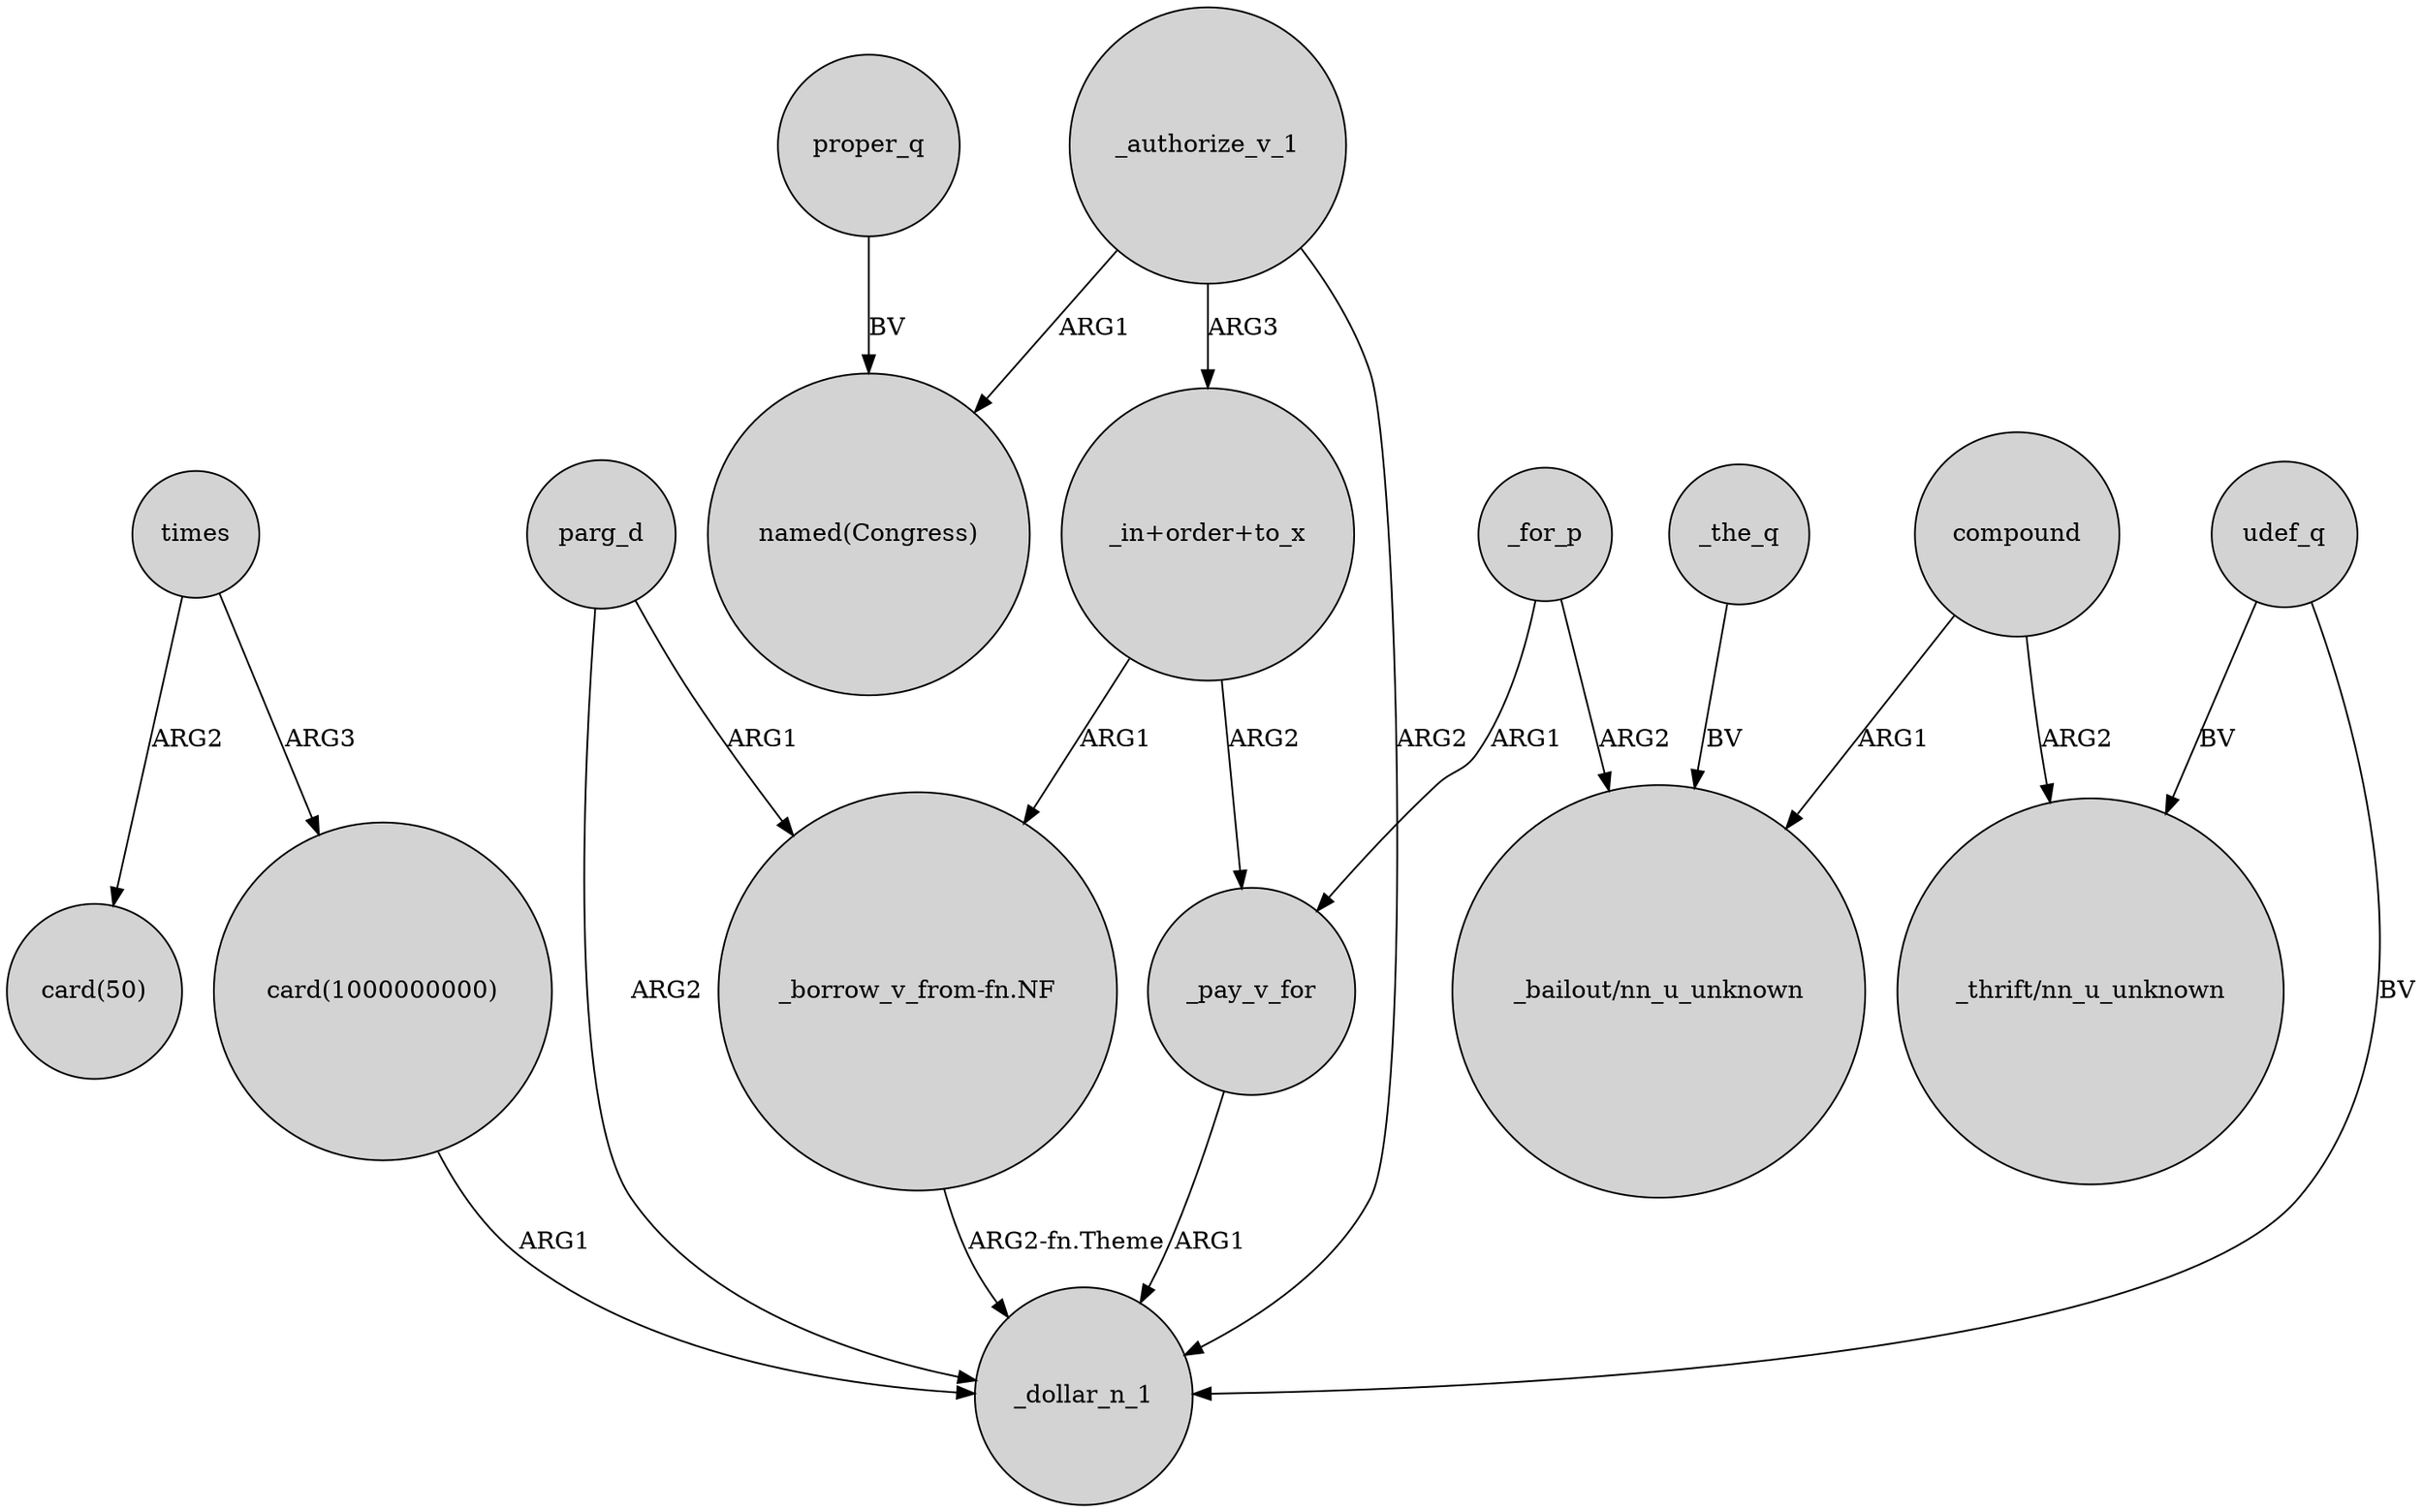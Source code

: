 digraph {
	node [shape=circle style=filled]
	times -> "card(50)" [label=ARG2]
	compound -> "_thrift/nn_u_unknown" [label=ARG2]
	"_in+order+to_x" -> _pay_v_for [label=ARG2]
	_for_p -> _pay_v_for [label=ARG1]
	"_in+order+to_x" -> "_borrow_v_from-fn.NF" [label=ARG1]
	_the_q -> "_bailout/nn_u_unknown" [label=BV]
	_pay_v_for -> _dollar_n_1 [label=ARG1]
	_authorize_v_1 -> "_in+order+to_x" [label=ARG3]
	_authorize_v_1 -> "named(Congress)" [label=ARG1]
	_authorize_v_1 -> _dollar_n_1 [label=ARG2]
	proper_q -> "named(Congress)" [label=BV]
	compound -> "_bailout/nn_u_unknown" [label=ARG1]
	times -> "card(1000000000)" [label=ARG3]
	"_borrow_v_from-fn.NF" -> _dollar_n_1 [label="ARG2-fn.Theme"]
	udef_q -> "_thrift/nn_u_unknown" [label=BV]
	parg_d -> "_borrow_v_from-fn.NF" [label=ARG1]
	parg_d -> _dollar_n_1 [label=ARG2]
	"card(1000000000)" -> _dollar_n_1 [label=ARG1]
	_for_p -> "_bailout/nn_u_unknown" [label=ARG2]
	udef_q -> _dollar_n_1 [label=BV]
}
